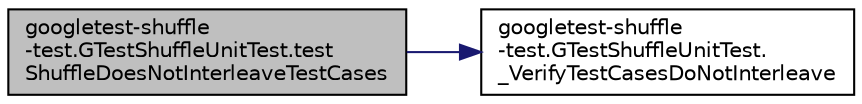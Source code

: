 digraph "googletest-shuffle-test.GTestShuffleUnitTest.testShuffleDoesNotInterleaveTestCases"
{
 // LATEX_PDF_SIZE
  bgcolor="transparent";
  edge [fontname="Helvetica",fontsize="10",labelfontname="Helvetica",labelfontsize="10"];
  node [fontname="Helvetica",fontsize="10",shape=record];
  rankdir="LR";
  Node1 [label="googletest-shuffle\l-test.GTestShuffleUnitTest.test\lShuffleDoesNotInterleaveTestCases",height=0.2,width=0.4,color="black", fillcolor="grey75", style="filled", fontcolor="black",tooltip=" "];
  Node1 -> Node2 [color="midnightblue",fontsize="10",style="solid",fontname="Helvetica"];
  Node2 [label="googletest-shuffle\l-test.GTestShuffleUnitTest.\l_VerifyTestCasesDoNotInterleave",height=0.2,width=0.4,color="black",URL="$classgoogletest-shuffle-test_1_1GTestShuffleUnitTest.html#a8021741dc0c7849d2242dc1f83b6ae23",tooltip=" "];
}
